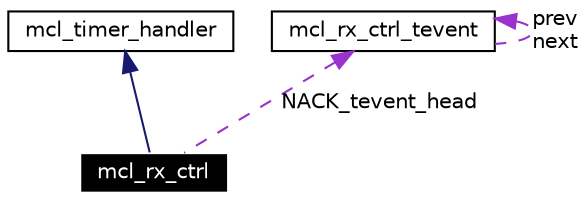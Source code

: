 digraph G
{
  edge [fontname="Helvetica",fontsize=10,labelfontname="Helvetica",labelfontsize=10];
  node [fontname="Helvetica",fontsize=10,shape=record];
  Node114 [label="mcl_rx_ctrl",height=0.2,width=0.4,color="white", fillcolor="black", style="filled" fontcolor="white"];
  Node115 -> Node114 [dir=back,color="midnightblue",fontsize=10,style="solid",fontname="Helvetica"];
  Node115 [label="mcl_timer_handler",height=0.2,width=0.4,color="black",URL="$classmcl__timer__handler.html"];
  Node116 -> Node114 [dir=back,color="darkorchid3",fontsize=10,style="dashed",label="NACK_tevent_head",fontname="Helvetica"];
  Node116 [label="mcl_rx_ctrl_tevent",height=0.2,width=0.4,color="black",URL="$classmcl__rx__ctrl__tevent.html"];
  Node116 -> Node116 [dir=back,color="darkorchid3",fontsize=10,style="dashed",label="prev\nnext",fontname="Helvetica"];
}
